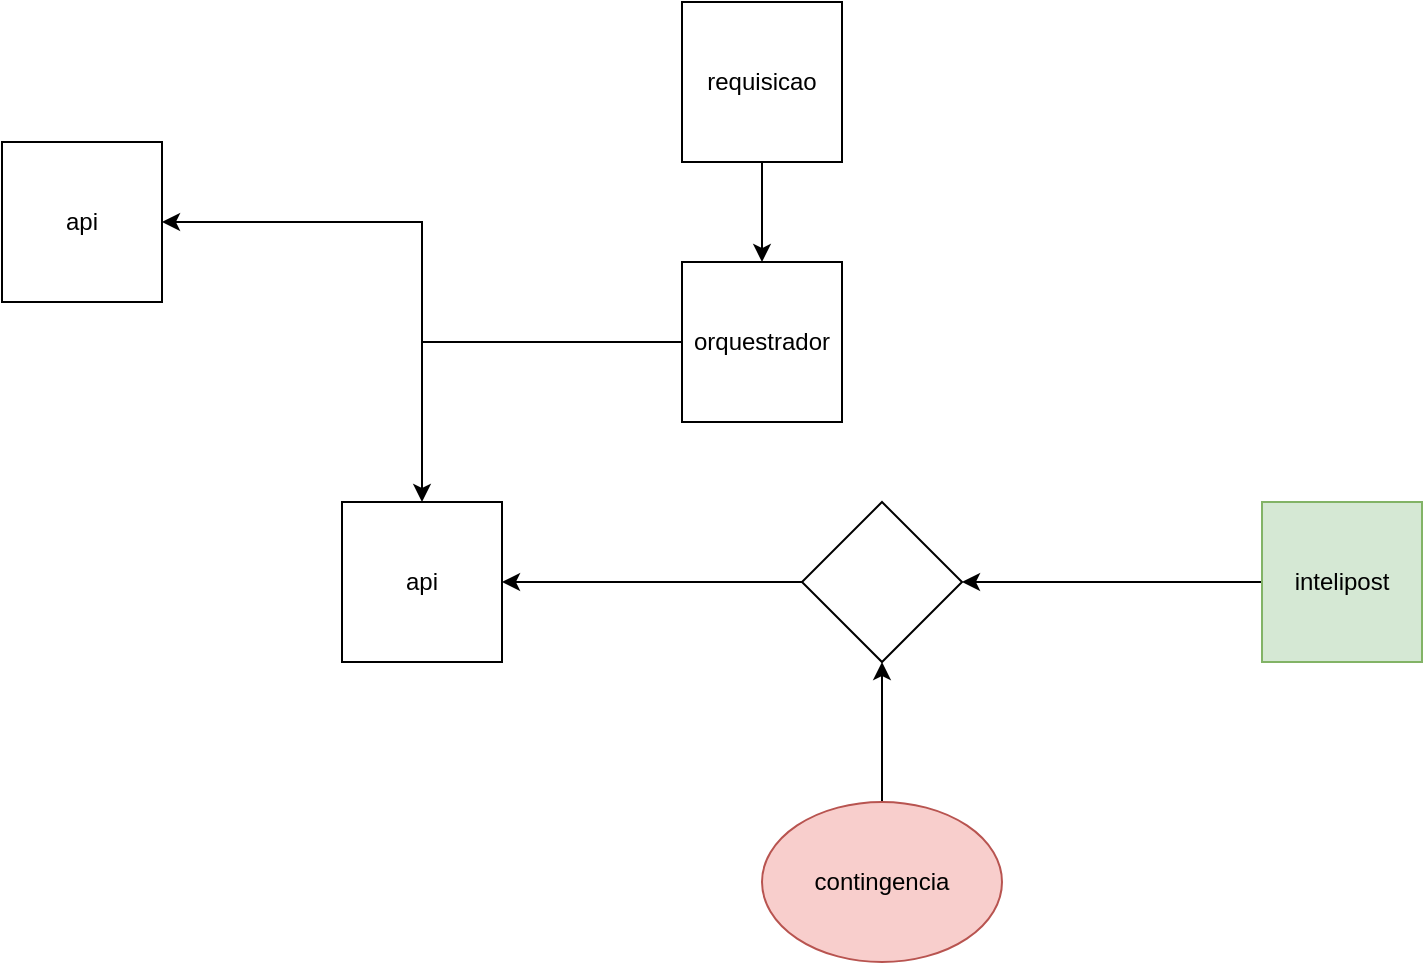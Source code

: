 <mxfile version="17.0.0" type="github">
  <diagram id="1eWlX_gmC8AWpjqcv518" name="Page-1">
    <mxGraphModel dx="868" dy="593" grid="1" gridSize="10" guides="1" tooltips="1" connect="1" arrows="1" fold="1" page="1" pageScale="1" pageWidth="827" pageHeight="1169" math="0" shadow="0">
      <root>
        <mxCell id="0" />
        <mxCell id="1" parent="0" />
        <mxCell id="VG_850O1k67QEhFtFB8n-35" style="edgeStyle=orthogonalEdgeStyle;rounded=0;orthogonalLoop=1;jettySize=auto;html=1;entryX=1;entryY=0.5;entryDx=0;entryDy=0;" edge="1" parent="1" source="VG_850O1k67QEhFtFB8n-12" target="VG_850O1k67QEhFtFB8n-26">
          <mxGeometry relative="1" as="geometry" />
        </mxCell>
        <mxCell id="VG_850O1k67QEhFtFB8n-12" value="intelipost" style="whiteSpace=wrap;html=1;aspect=fixed;fillColor=#d5e8d4;strokeColor=#82b366;" vertex="1" parent="1">
          <mxGeometry x="670" y="280" width="80" height="80" as="geometry" />
        </mxCell>
        <mxCell id="VG_850O1k67QEhFtFB8n-19" style="edgeStyle=orthogonalEdgeStyle;rounded=0;orthogonalLoop=1;jettySize=auto;html=1;entryX=0.5;entryY=0;entryDx=0;entryDy=0;" edge="1" parent="1" source="VG_850O1k67QEhFtFB8n-13" target="VG_850O1k67QEhFtFB8n-18">
          <mxGeometry relative="1" as="geometry" />
        </mxCell>
        <mxCell id="VG_850O1k67QEhFtFB8n-13" value="requisicao" style="whiteSpace=wrap;html=1;aspect=fixed;" vertex="1" parent="1">
          <mxGeometry x="380" y="30" width="80" height="80" as="geometry" />
        </mxCell>
        <mxCell id="VG_850O1k67QEhFtFB8n-15" value="api" style="whiteSpace=wrap;html=1;aspect=fixed;" vertex="1" parent="1">
          <mxGeometry x="210" y="280" width="80" height="80" as="geometry" />
        </mxCell>
        <mxCell id="VG_850O1k67QEhFtFB8n-22" style="edgeStyle=orthogonalEdgeStyle;rounded=0;orthogonalLoop=1;jettySize=auto;html=1;entryX=0.5;entryY=0;entryDx=0;entryDy=0;" edge="1" parent="1" source="VG_850O1k67QEhFtFB8n-18" target="VG_850O1k67QEhFtFB8n-15">
          <mxGeometry relative="1" as="geometry" />
        </mxCell>
        <mxCell id="VG_850O1k67QEhFtFB8n-25" style="edgeStyle=orthogonalEdgeStyle;rounded=0;orthogonalLoop=1;jettySize=auto;html=1;entryX=1;entryY=0.5;entryDx=0;entryDy=0;" edge="1" parent="1" source="VG_850O1k67QEhFtFB8n-18" target="VG_850O1k67QEhFtFB8n-23">
          <mxGeometry relative="1" as="geometry" />
        </mxCell>
        <mxCell id="VG_850O1k67QEhFtFB8n-18" value="orquestrador" style="whiteSpace=wrap;html=1;aspect=fixed;" vertex="1" parent="1">
          <mxGeometry x="380" y="160" width="80" height="80" as="geometry" />
        </mxCell>
        <mxCell id="VG_850O1k67QEhFtFB8n-23" value="api" style="whiteSpace=wrap;html=1;aspect=fixed;" vertex="1" parent="1">
          <mxGeometry x="40" y="100" width="80" height="80" as="geometry" />
        </mxCell>
        <mxCell id="VG_850O1k67QEhFtFB8n-37" style="edgeStyle=orthogonalEdgeStyle;rounded=0;orthogonalLoop=1;jettySize=auto;html=1;exitX=0;exitY=0.5;exitDx=0;exitDy=0;entryX=1;entryY=0.5;entryDx=0;entryDy=0;" edge="1" parent="1" source="VG_850O1k67QEhFtFB8n-26" target="VG_850O1k67QEhFtFB8n-15">
          <mxGeometry relative="1" as="geometry" />
        </mxCell>
        <mxCell id="VG_850O1k67QEhFtFB8n-26" value="" style="rhombus;whiteSpace=wrap;html=1;" vertex="1" parent="1">
          <mxGeometry x="440" y="280" width="80" height="80" as="geometry" />
        </mxCell>
        <mxCell id="VG_850O1k67QEhFtFB8n-36" style="edgeStyle=orthogonalEdgeStyle;rounded=0;orthogonalLoop=1;jettySize=auto;html=1;entryX=0.5;entryY=1;entryDx=0;entryDy=0;" edge="1" parent="1" source="VG_850O1k67QEhFtFB8n-34" target="VG_850O1k67QEhFtFB8n-26">
          <mxGeometry relative="1" as="geometry" />
        </mxCell>
        <mxCell id="VG_850O1k67QEhFtFB8n-34" value="contingencia" style="ellipse;whiteSpace=wrap;html=1;fillColor=#f8cecc;strokeColor=#b85450;" vertex="1" parent="1">
          <mxGeometry x="420" y="430" width="120" height="80" as="geometry" />
        </mxCell>
      </root>
    </mxGraphModel>
  </diagram>
</mxfile>

